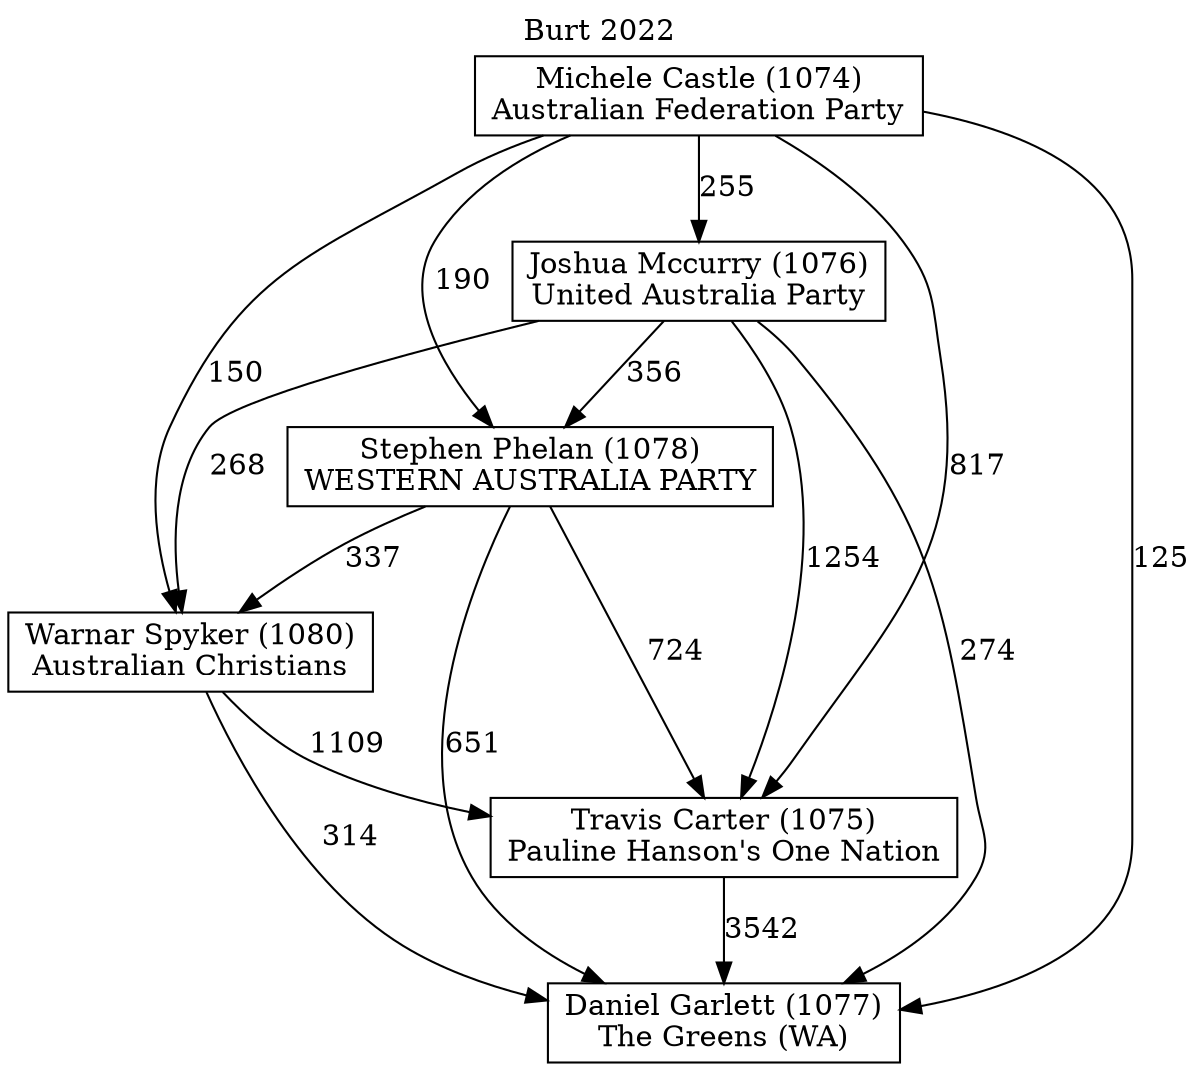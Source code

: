 // House preference flow
digraph "Daniel Garlett (1077)_Burt_2022" {
	graph [label="Burt 2022" labelloc=t mclimit=10]
	node [shape=box]
	"Warnar Spyker (1080)" [label="Warnar Spyker (1080)
Australian Christians"]
	"Stephen Phelan (1078)" [label="Stephen Phelan (1078)
WESTERN AUSTRALIA PARTY"]
	"Joshua Mccurry (1076)" [label="Joshua Mccurry (1076)
United Australia Party"]
	"Michele Castle (1074)" [label="Michele Castle (1074)
Australian Federation Party"]
	"Travis Carter (1075)" [label="Travis Carter (1075)
Pauline Hanson's One Nation"]
	"Daniel Garlett (1077)" [label="Daniel Garlett (1077)
The Greens (WA)"]
	"Joshua Mccurry (1076)" -> "Warnar Spyker (1080)" [label=268]
	"Joshua Mccurry (1076)" -> "Stephen Phelan (1078)" [label=356]
	"Michele Castle (1074)" -> "Joshua Mccurry (1076)" [label=255]
	"Michele Castle (1074)" -> "Stephen Phelan (1078)" [label=190]
	"Michele Castle (1074)" -> "Warnar Spyker (1080)" [label=150]
	"Stephen Phelan (1078)" -> "Travis Carter (1075)" [label=724]
	"Warnar Spyker (1080)" -> "Travis Carter (1075)" [label=1109]
	"Michele Castle (1074)" -> "Travis Carter (1075)" [label=817]
	"Joshua Mccurry (1076)" -> "Travis Carter (1075)" [label=1254]
	"Stephen Phelan (1078)" -> "Warnar Spyker (1080)" [label=337]
	"Stephen Phelan (1078)" -> "Daniel Garlett (1077)" [label=651]
	"Michele Castle (1074)" -> "Daniel Garlett (1077)" [label=125]
	"Travis Carter (1075)" -> "Daniel Garlett (1077)" [label=3542]
	"Warnar Spyker (1080)" -> "Daniel Garlett (1077)" [label=314]
	"Joshua Mccurry (1076)" -> "Daniel Garlett (1077)" [label=274]
}
